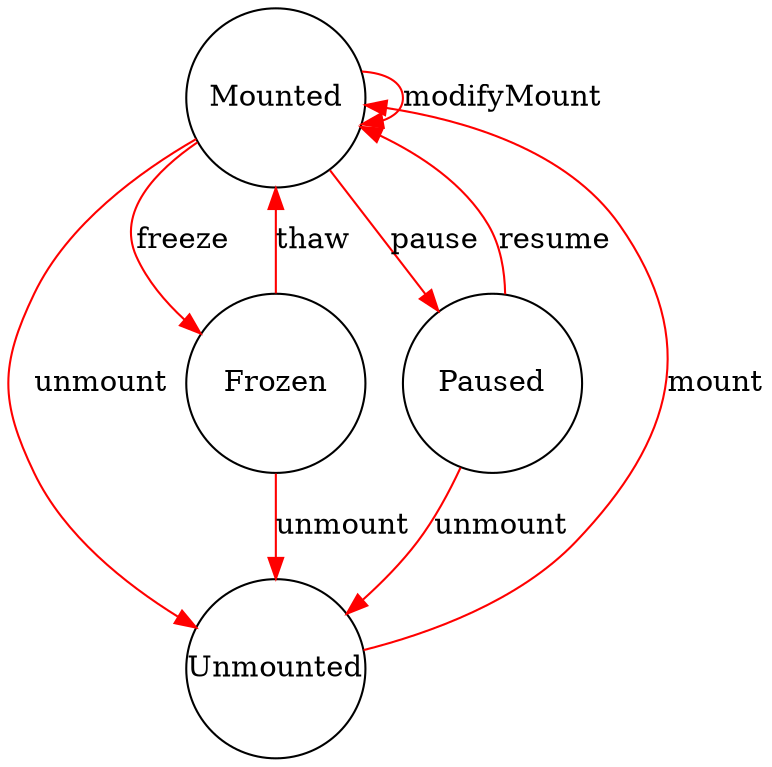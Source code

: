 digraph FileSystemState {
    node [shape=circle,height=1.2,width=1.2,fixedsize=true]
    edge [style=solid,color=red];
    /* root should be Unmounted, but Mounted looks better. */
    "Mounted" [root=true]
    "Unmounted" -> "Mounted" [label="mount",weight=0.85]
    "Mounted" -> "Unmounted" [label="unmount"]
    "Mounted" -> "Frozen" [label="freeze"]
    "Mounted" -> "Paused" [label="pause"]
    "Mounted" -> "Mounted" [label="modifyMount"]
    "Frozen" -> "Mounted" [label="thaw"]
    "Frozen" -> "Unmounted" [label="unmount"]
    "Paused" -> "Mounted" [label="resume"]
    "Paused" -> "Unmounted" [label="unmount"]
}